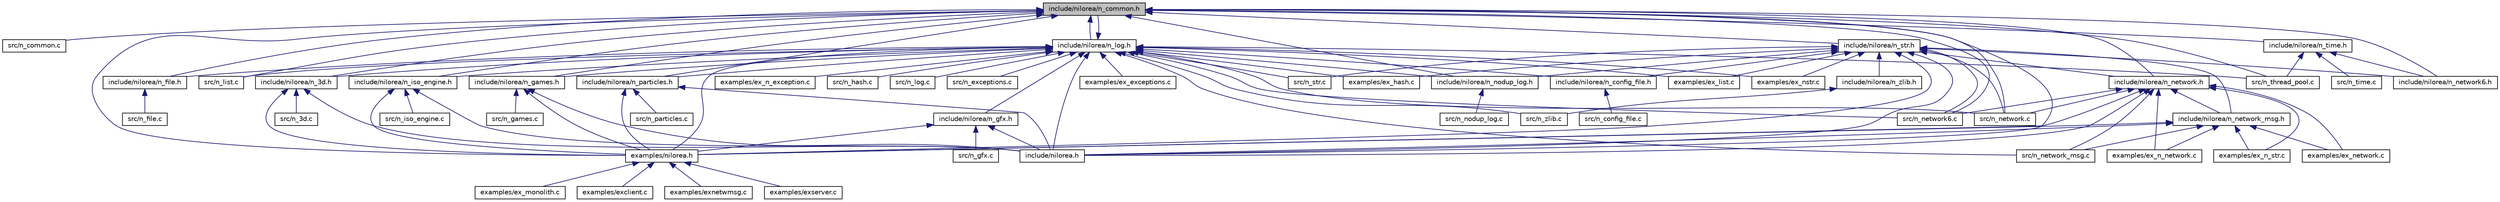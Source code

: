 digraph G
{
  edge [fontname="Helvetica",fontsize="10",labelfontname="Helvetica",labelfontsize="10"];
  node [fontname="Helvetica",fontsize="10",shape=record];
  Node1 [label="include/nilorea/n_common.h",height=0.2,width=0.4,color="black", fillcolor="grey75", style="filled" fontcolor="black"];
  Node1 -> Node2 [dir=back,color="midnightblue",fontsize="10",style="solid",fontname="Helvetica"];
  Node2 [label="src/n_common.c",height=0.2,width=0.4,color="black", fillcolor="white", style="filled",URL="$n__common_8c.html"];
  Node1 -> Node3 [dir=back,color="midnightblue",fontsize="10",style="solid",fontname="Helvetica"];
  Node3 [label="src/n_list.c",height=0.2,width=0.4,color="black", fillcolor="white", style="filled",URL="$n__list_8c.html"];
  Node1 -> Node4 [dir=back,color="midnightblue",fontsize="10",style="solid",fontname="Helvetica"];
  Node4 [label="src/n_network.c",height=0.2,width=0.4,color="black", fillcolor="white", style="filled",URL="$n__network_8c.html"];
  Node1 -> Node5 [dir=back,color="midnightblue",fontsize="10",style="solid",fontname="Helvetica"];
  Node5 [label="src/n_network6.c",height=0.2,width=0.4,color="black", fillcolor="white", style="filled",URL="$n__network6_8c_source.html"];
  Node1 -> Node6 [dir=back,color="midnightblue",fontsize="10",style="solid",fontname="Helvetica"];
  Node6 [label="src/n_thread_pool.c",height=0.2,width=0.4,color="black", fillcolor="white", style="filled",URL="$n__thread__pool_8c.html"];
  Node1 -> Node7 [dir=back,color="midnightblue",fontsize="10",style="solid",fontname="Helvetica"];
  Node7 [label="include/nilorea/n_log.h",height=0.2,width=0.4,color="black", fillcolor="white", style="filled",URL="$n__log_8h_source.html"];
  Node7 -> Node8 [dir=back,color="midnightblue",fontsize="10",style="solid",fontname="Helvetica"];
  Node8 [label="src/n_exceptions.c",height=0.2,width=0.4,color="black", fillcolor="white", style="filled",URL="$n__exceptions_8c.html"];
  Node7 -> Node9 [dir=back,color="midnightblue",fontsize="10",style="solid",fontname="Helvetica"];
  Node9 [label="src/n_hash.c",height=0.2,width=0.4,color="black", fillcolor="white", style="filled",URL="$n__hash_8c.html"];
  Node7 -> Node3 [dir=back,color="midnightblue",fontsize="10",style="solid",fontname="Helvetica"];
  Node7 -> Node10 [dir=back,color="midnightblue",fontsize="10",style="solid",fontname="Helvetica"];
  Node10 [label="src/n_log.c",height=0.2,width=0.4,color="black", fillcolor="white", style="filled",URL="$n__log_8c_source.html"];
  Node7 -> Node4 [dir=back,color="midnightblue",fontsize="10",style="solid",fontname="Helvetica"];
  Node7 -> Node5 [dir=back,color="midnightblue",fontsize="10",style="solid",fontname="Helvetica"];
  Node7 -> Node11 [dir=back,color="midnightblue",fontsize="10",style="solid",fontname="Helvetica"];
  Node11 [label="src/n_network_msg.c",height=0.2,width=0.4,color="black", fillcolor="white", style="filled",URL="$n__network__msg_8c.html"];
  Node7 -> Node12 [dir=back,color="midnightblue",fontsize="10",style="solid",fontname="Helvetica"];
  Node12 [label="src/n_str.c",height=0.2,width=0.4,color="black", fillcolor="white", style="filled",URL="$n__str_8c.html"];
  Node7 -> Node6 [dir=back,color="midnightblue",fontsize="10",style="solid",fontname="Helvetica"];
  Node7 -> Node13 [dir=back,color="midnightblue",fontsize="10",style="solid",fontname="Helvetica"];
  Node13 [label="src/n_zlib.c",height=0.2,width=0.4,color="black", fillcolor="white", style="filled",URL="$n__zlib_8c.html"];
  Node7 -> Node14 [dir=back,color="midnightblue",fontsize="10",style="solid",fontname="Helvetica"];
  Node14 [label="include/nilorea/n_3d.h",height=0.2,width=0.4,color="black", fillcolor="white", style="filled",URL="$n__3d_8h.html"];
  Node14 -> Node15 [dir=back,color="midnightblue",fontsize="10",style="solid",fontname="Helvetica"];
  Node15 [label="src/n_3d.c",height=0.2,width=0.4,color="black", fillcolor="white", style="filled",URL="$n__3d_8c.html"];
  Node14 -> Node16 [dir=back,color="midnightblue",fontsize="10",style="solid",fontname="Helvetica"];
  Node16 [label="include/nilorea.h",height=0.2,width=0.4,color="black", fillcolor="white", style="filled",URL="$include_2nilorea_8h_source.html"];
  Node14 -> Node17 [dir=back,color="midnightblue",fontsize="10",style="solid",fontname="Helvetica"];
  Node17 [label="examples/nilorea.h",height=0.2,width=0.4,color="black", fillcolor="white", style="filled",URL="$examples_2nilorea_8h_source.html"];
  Node17 -> Node18 [dir=back,color="midnightblue",fontsize="10",style="solid",fontname="Helvetica"];
  Node18 [label="examples/ex_monolith.c",height=0.2,width=0.4,color="black", fillcolor="white", style="filled",URL="$ex__monolith_8c_source.html"];
  Node17 -> Node19 [dir=back,color="midnightblue",fontsize="10",style="solid",fontname="Helvetica"];
  Node19 [label="examples/exclient.c",height=0.2,width=0.4,color="black", fillcolor="white", style="filled",URL="$exclient_8c.html"];
  Node17 -> Node20 [dir=back,color="midnightblue",fontsize="10",style="solid",fontname="Helvetica"];
  Node20 [label="examples/exnetwmsg.c",height=0.2,width=0.4,color="black", fillcolor="white", style="filled",URL="$exnetwmsg_8c_source.html"];
  Node17 -> Node21 [dir=back,color="midnightblue",fontsize="10",style="solid",fontname="Helvetica"];
  Node21 [label="examples/exserver.c",height=0.2,width=0.4,color="black", fillcolor="white", style="filled",URL="$exserver_8c.html"];
  Node7 -> Node1 [dir=back,color="midnightblue",fontsize="10",style="solid",fontname="Helvetica"];
  Node7 -> Node22 [dir=back,color="midnightblue",fontsize="10",style="solid",fontname="Helvetica"];
  Node22 [label="include/nilorea/n_config_file.h",height=0.2,width=0.4,color="black", fillcolor="white", style="filled",URL="$n__config__file_8h_source.html"];
  Node22 -> Node23 [dir=back,color="midnightblue",fontsize="10",style="solid",fontname="Helvetica"];
  Node23 [label="src/n_config_file.c",height=0.2,width=0.4,color="black", fillcolor="white", style="filled",URL="$n__config__file_8c_source.html"];
  Node7 -> Node24 [dir=back,color="midnightblue",fontsize="10",style="solid",fontname="Helvetica"];
  Node24 [label="include/nilorea/n_file.h",height=0.2,width=0.4,color="black", fillcolor="white", style="filled",URL="$n__file_8h.html"];
  Node24 -> Node25 [dir=back,color="midnightblue",fontsize="10",style="solid",fontname="Helvetica"];
  Node25 [label="src/n_file.c",height=0.2,width=0.4,color="black", fillcolor="white", style="filled",URL="$n__file_8c.html"];
  Node7 -> Node26 [dir=back,color="midnightblue",fontsize="10",style="solid",fontname="Helvetica"];
  Node26 [label="include/nilorea/n_games.h",height=0.2,width=0.4,color="black", fillcolor="white", style="filled",URL="$n__games_8h.html"];
  Node26 -> Node27 [dir=back,color="midnightblue",fontsize="10",style="solid",fontname="Helvetica"];
  Node27 [label="src/n_games.c",height=0.2,width=0.4,color="black", fillcolor="white", style="filled",URL="$n__games_8c.html"];
  Node26 -> Node16 [dir=back,color="midnightblue",fontsize="10",style="solid",fontname="Helvetica"];
  Node26 -> Node17 [dir=back,color="midnightblue",fontsize="10",style="solid",fontname="Helvetica"];
  Node7 -> Node28 [dir=back,color="midnightblue",fontsize="10",style="solid",fontname="Helvetica"];
  Node28 [label="include/nilorea/n_gfx.h",height=0.2,width=0.4,color="black", fillcolor="white", style="filled",URL="$n__gfx_8h.html"];
  Node28 -> Node29 [dir=back,color="midnightblue",fontsize="10",style="solid",fontname="Helvetica"];
  Node29 [label="src/n_gfx.c",height=0.2,width=0.4,color="black", fillcolor="white", style="filled",URL="$n__gfx_8c.html"];
  Node28 -> Node16 [dir=back,color="midnightblue",fontsize="10",style="solid",fontname="Helvetica"];
  Node28 -> Node17 [dir=back,color="midnightblue",fontsize="10",style="solid",fontname="Helvetica"];
  Node7 -> Node30 [dir=back,color="midnightblue",fontsize="10",style="solid",fontname="Helvetica"];
  Node30 [label="include/nilorea/n_iso_engine.h",height=0.2,width=0.4,color="black", fillcolor="white", style="filled",URL="$n__iso__engine_8h.html"];
  Node30 -> Node31 [dir=back,color="midnightblue",fontsize="10",style="solid",fontname="Helvetica"];
  Node31 [label="src/n_iso_engine.c",height=0.2,width=0.4,color="black", fillcolor="white", style="filled",URL="$n__iso__engine_8c.html"];
  Node30 -> Node16 [dir=back,color="midnightblue",fontsize="10",style="solid",fontname="Helvetica"];
  Node30 -> Node17 [dir=back,color="midnightblue",fontsize="10",style="solid",fontname="Helvetica"];
  Node7 -> Node32 [dir=back,color="midnightblue",fontsize="10",style="solid",fontname="Helvetica"];
  Node32 [label="include/nilorea/n_nodup_log.h",height=0.2,width=0.4,color="black", fillcolor="white", style="filled",URL="$n__nodup__log_8h_source.html"];
  Node32 -> Node33 [dir=back,color="midnightblue",fontsize="10",style="solid",fontname="Helvetica"];
  Node33 [label="src/n_nodup_log.c",height=0.2,width=0.4,color="black", fillcolor="white", style="filled",URL="$n__nodup__log_8c_source.html"];
  Node7 -> Node34 [dir=back,color="midnightblue",fontsize="10",style="solid",fontname="Helvetica"];
  Node34 [label="include/nilorea/n_particles.h",height=0.2,width=0.4,color="black", fillcolor="white", style="filled",URL="$n__particles_8h.html"];
  Node34 -> Node35 [dir=back,color="midnightblue",fontsize="10",style="solid",fontname="Helvetica"];
  Node35 [label="src/n_particles.c",height=0.2,width=0.4,color="black", fillcolor="white", style="filled",URL="$n__particles_8c.html"];
  Node34 -> Node16 [dir=back,color="midnightblue",fontsize="10",style="solid",fontname="Helvetica"];
  Node34 -> Node17 [dir=back,color="midnightblue",fontsize="10",style="solid",fontname="Helvetica"];
  Node7 -> Node16 [dir=back,color="midnightblue",fontsize="10",style="solid",fontname="Helvetica"];
  Node7 -> Node36 [dir=back,color="midnightblue",fontsize="10",style="solid",fontname="Helvetica"];
  Node36 [label="examples/ex_exceptions.c",height=0.2,width=0.4,color="black", fillcolor="white", style="filled",URL="$ex__exceptions_8c_source.html"];
  Node7 -> Node37 [dir=back,color="midnightblue",fontsize="10",style="solid",fontname="Helvetica"];
  Node37 [label="examples/ex_hash.c",height=0.2,width=0.4,color="black", fillcolor="white", style="filled",URL="$ex__hash_8c_source.html"];
  Node7 -> Node38 [dir=back,color="midnightblue",fontsize="10",style="solid",fontname="Helvetica"];
  Node38 [label="examples/ex_list.c",height=0.2,width=0.4,color="black", fillcolor="white", style="filled",URL="$ex__list_8c_source.html"];
  Node7 -> Node17 [dir=back,color="midnightblue",fontsize="10",style="solid",fontname="Helvetica"];
  Node7 -> Node39 [dir=back,color="midnightblue",fontsize="10",style="solid",fontname="Helvetica"];
  Node39 [label="examples/ex_n_exception.c",height=0.2,width=0.4,color="black", fillcolor="white", style="filled",URL="$ex__n__exception_8c_source.html"];
  Node7 -> Node40 [dir=back,color="midnightblue",fontsize="10",style="solid",fontname="Helvetica"];
  Node40 [label="examples/ex_nstr.c",height=0.2,width=0.4,color="black", fillcolor="white", style="filled",URL="$ex__nstr_8c_source.html"];
  Node1 -> Node14 [dir=back,color="midnightblue",fontsize="10",style="solid",fontname="Helvetica"];
  Node1 -> Node24 [dir=back,color="midnightblue",fontsize="10",style="solid",fontname="Helvetica"];
  Node1 -> Node26 [dir=back,color="midnightblue",fontsize="10",style="solid",fontname="Helvetica"];
  Node1 -> Node30 [dir=back,color="midnightblue",fontsize="10",style="solid",fontname="Helvetica"];
  Node1 -> Node41 [dir=back,color="midnightblue",fontsize="10",style="solid",fontname="Helvetica"];
  Node41 [label="include/nilorea/n_network.h",height=0.2,width=0.4,color="black", fillcolor="white", style="filled",URL="$n__network_8h.html"];
  Node41 -> Node4 [dir=back,color="midnightblue",fontsize="10",style="solid",fontname="Helvetica"];
  Node41 -> Node5 [dir=back,color="midnightblue",fontsize="10",style="solid",fontname="Helvetica"];
  Node41 -> Node11 [dir=back,color="midnightblue",fontsize="10",style="solid",fontname="Helvetica"];
  Node41 -> Node42 [dir=back,color="midnightblue",fontsize="10",style="solid",fontname="Helvetica"];
  Node42 [label="include/nilorea/n_network_msg.h",height=0.2,width=0.4,color="black", fillcolor="white", style="filled",URL="$n__network__msg_8h.html"];
  Node42 -> Node11 [dir=back,color="midnightblue",fontsize="10",style="solid",fontname="Helvetica"];
  Node42 -> Node16 [dir=back,color="midnightblue",fontsize="10",style="solid",fontname="Helvetica"];
  Node42 -> Node17 [dir=back,color="midnightblue",fontsize="10",style="solid",fontname="Helvetica"];
  Node42 -> Node43 [dir=back,color="midnightblue",fontsize="10",style="solid",fontname="Helvetica"];
  Node43 [label="examples/ex_n_network.c",height=0.2,width=0.4,color="black", fillcolor="white", style="filled",URL="$ex__n__network_8c.html"];
  Node42 -> Node44 [dir=back,color="midnightblue",fontsize="10",style="solid",fontname="Helvetica"];
  Node44 [label="examples/ex_n_str.c",height=0.2,width=0.4,color="black", fillcolor="white", style="filled",URL="$ex__n__str_8c.html"];
  Node42 -> Node45 [dir=back,color="midnightblue",fontsize="10",style="solid",fontname="Helvetica"];
  Node45 [label="examples/ex_network.c",height=0.2,width=0.4,color="black", fillcolor="white", style="filled",URL="$ex__network_8c_source.html"];
  Node41 -> Node16 [dir=back,color="midnightblue",fontsize="10",style="solid",fontname="Helvetica"];
  Node41 -> Node17 [dir=back,color="midnightblue",fontsize="10",style="solid",fontname="Helvetica"];
  Node41 -> Node43 [dir=back,color="midnightblue",fontsize="10",style="solid",fontname="Helvetica"];
  Node41 -> Node44 [dir=back,color="midnightblue",fontsize="10",style="solid",fontname="Helvetica"];
  Node41 -> Node45 [dir=back,color="midnightblue",fontsize="10",style="solid",fontname="Helvetica"];
  Node1 -> Node46 [dir=back,color="midnightblue",fontsize="10",style="solid",fontname="Helvetica"];
  Node46 [label="include/nilorea/n_network6.h",height=0.2,width=0.4,color="black", fillcolor="white", style="filled",URL="$n__network6_8h_source.html"];
  Node1 -> Node47 [dir=back,color="midnightblue",fontsize="10",style="solid",fontname="Helvetica"];
  Node47 [label="include/nilorea/n_str.h",height=0.2,width=0.4,color="black", fillcolor="white", style="filled",URL="$n__str_8h.html"];
  Node47 -> Node4 [dir=back,color="midnightblue",fontsize="10",style="solid",fontname="Helvetica"];
  Node47 -> Node5 [dir=back,color="midnightblue",fontsize="10",style="solid",fontname="Helvetica"];
  Node47 -> Node12 [dir=back,color="midnightblue",fontsize="10",style="solid",fontname="Helvetica"];
  Node47 -> Node22 [dir=back,color="midnightblue",fontsize="10",style="solid",fontname="Helvetica"];
  Node47 -> Node41 [dir=back,color="midnightblue",fontsize="10",style="solid",fontname="Helvetica"];
  Node47 -> Node46 [dir=back,color="midnightblue",fontsize="10",style="solid",fontname="Helvetica"];
  Node47 -> Node42 [dir=back,color="midnightblue",fontsize="10",style="solid",fontname="Helvetica"];
  Node47 -> Node32 [dir=back,color="midnightblue",fontsize="10",style="solid",fontname="Helvetica"];
  Node47 -> Node48 [dir=back,color="midnightblue",fontsize="10",style="solid",fontname="Helvetica"];
  Node48 [label="include/nilorea/n_zlib.h",height=0.2,width=0.4,color="black", fillcolor="white", style="filled",URL="$n__zlib_8h.html"];
  Node48 -> Node13 [dir=back,color="midnightblue",fontsize="10",style="solid",fontname="Helvetica"];
  Node47 -> Node16 [dir=back,color="midnightblue",fontsize="10",style="solid",fontname="Helvetica"];
  Node47 -> Node37 [dir=back,color="midnightblue",fontsize="10",style="solid",fontname="Helvetica"];
  Node47 -> Node38 [dir=back,color="midnightblue",fontsize="10",style="solid",fontname="Helvetica"];
  Node47 -> Node17 [dir=back,color="midnightblue",fontsize="10",style="solid",fontname="Helvetica"];
  Node47 -> Node40 [dir=back,color="midnightblue",fontsize="10",style="solid",fontname="Helvetica"];
  Node1 -> Node49 [dir=back,color="midnightblue",fontsize="10",style="solid",fontname="Helvetica"];
  Node49 [label="include/nilorea/n_time.h",height=0.2,width=0.4,color="black", fillcolor="white", style="filled",URL="$n__time_8h_source.html"];
  Node49 -> Node6 [dir=back,color="midnightblue",fontsize="10",style="solid",fontname="Helvetica"];
  Node49 -> Node50 [dir=back,color="midnightblue",fontsize="10",style="solid",fontname="Helvetica"];
  Node50 [label="src/n_time.c",height=0.2,width=0.4,color="black", fillcolor="white", style="filled",URL="$n__time_8c.html"];
  Node49 -> Node46 [dir=back,color="midnightblue",fontsize="10",style="solid",fontname="Helvetica"];
  Node1 -> Node32 [dir=back,color="midnightblue",fontsize="10",style="solid",fontname="Helvetica"];
  Node1 -> Node34 [dir=back,color="midnightblue",fontsize="10",style="solid",fontname="Helvetica"];
  Node1 -> Node16 [dir=back,color="midnightblue",fontsize="10",style="solid",fontname="Helvetica"];
  Node1 -> Node17 [dir=back,color="midnightblue",fontsize="10",style="solid",fontname="Helvetica"];
}
